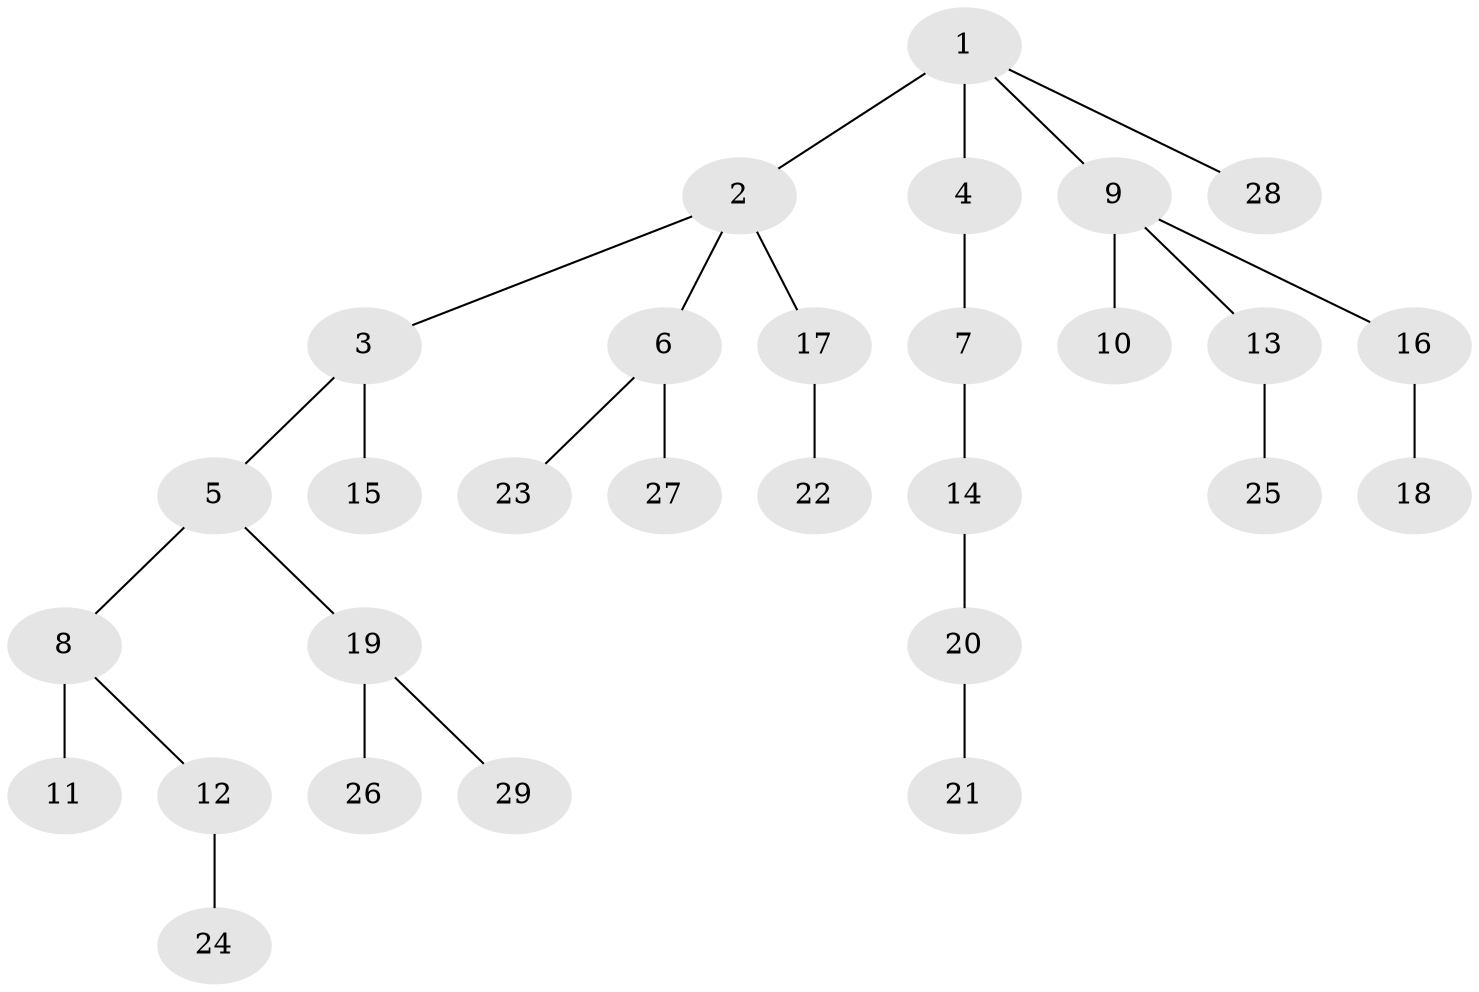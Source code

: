 // original degree distribution, {6: 0.017543859649122806, 5: 0.03508771929824561, 4: 0.07017543859649122, 2: 0.2807017543859649, 3: 0.12280701754385964, 1: 0.47368421052631576}
// Generated by graph-tools (version 1.1) at 2025/36/03/09/25 02:36:56]
// undirected, 29 vertices, 28 edges
graph export_dot {
graph [start="1"]
  node [color=gray90,style=filled];
  1;
  2;
  3;
  4;
  5;
  6;
  7;
  8;
  9;
  10;
  11;
  12;
  13;
  14;
  15;
  16;
  17;
  18;
  19;
  20;
  21;
  22;
  23;
  24;
  25;
  26;
  27;
  28;
  29;
  1 -- 2 [weight=1.0];
  1 -- 4 [weight=2.0];
  1 -- 9 [weight=1.0];
  1 -- 28 [weight=1.0];
  2 -- 3 [weight=1.0];
  2 -- 6 [weight=1.0];
  2 -- 17 [weight=1.0];
  3 -- 5 [weight=1.0];
  3 -- 15 [weight=1.0];
  4 -- 7 [weight=1.0];
  5 -- 8 [weight=1.0];
  5 -- 19 [weight=1.0];
  6 -- 23 [weight=1.0];
  6 -- 27 [weight=1.0];
  7 -- 14 [weight=1.0];
  8 -- 11 [weight=4.0];
  8 -- 12 [weight=1.0];
  9 -- 10 [weight=2.0];
  9 -- 13 [weight=1.0];
  9 -- 16 [weight=1.0];
  12 -- 24 [weight=1.0];
  13 -- 25 [weight=2.0];
  14 -- 20 [weight=1.0];
  16 -- 18 [weight=1.0];
  17 -- 22 [weight=1.0];
  19 -- 26 [weight=1.0];
  19 -- 29 [weight=1.0];
  20 -- 21 [weight=1.0];
}
